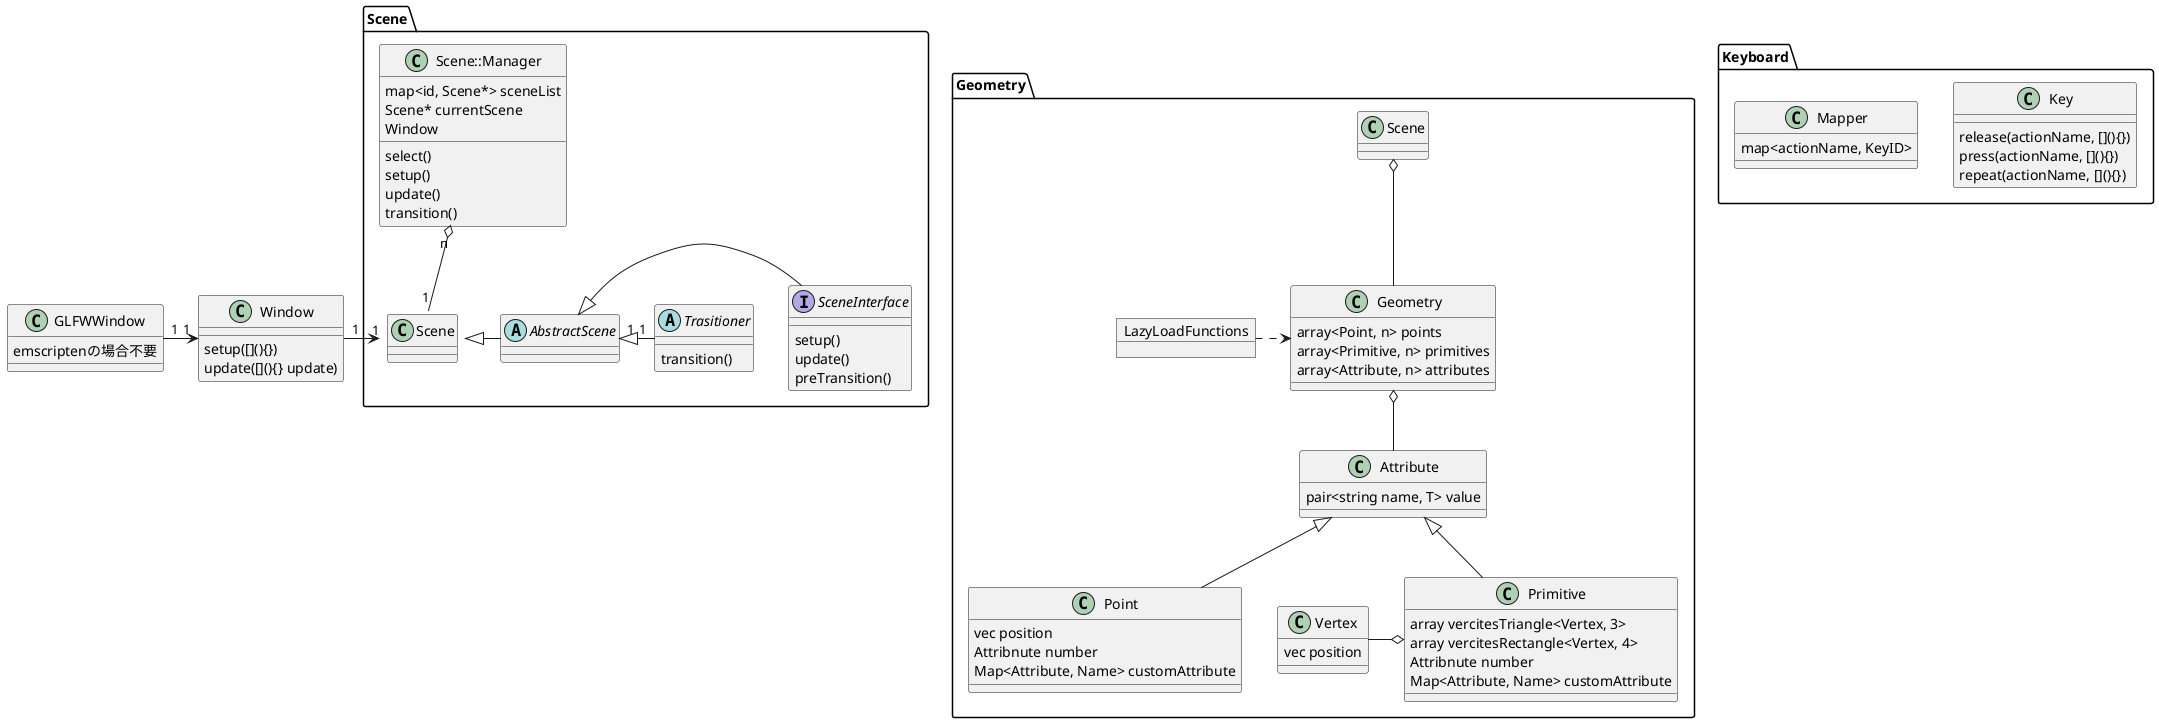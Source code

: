 @startuml thux
' eventは各自のオブジェクトが持ちたい

class GLFWWindow {
    emscriptenの場合不要
}
GLFWWindow "1" -> "1" Window

class Window {
    setup([](){})
    update([](){} update)
}
' Window --> Scene
' Window --> Geometry

package Scene {
    Window "1" -> "1" Scene::Manager
    
    class Scene::Manager {
        'compile time
        map<id, Scene*> sceneList 
        ' str?
        Scene* currentScene
        Window

        select()
        setup()
        update()
        transition()
    }
    Scene::Manager "n" o-- "1" Scene

    Scene <|- AbstractScene
    abstract AbstractScene {
    }

    AbstractScene  <|- SceneInterface
    interface SceneInterface {
        setup()
        update()
        preTransition()
    }

    AbstractScene "1" <|- "1" Trasitioner
    abstract Trasitioner {
        transition()
    }
}

package Keyboard {
    ' 1 : n ? key('e')
    ' 1 : 1 key().press('e')
    class Key {
        release(actionName, [](){})
        press(actionName, [](){})
        repeat(actionName, [](){})
    }

    class Mapper {
        map<actionName, KeyID>
    }
}

package Geometry {
    class Geometry {
        array<Point, n> points
        array<Primitive, n> primitives
        array<Attribute, n> attributes
    }
    Scene o-- Geometry

    Geometry o-- Attribute

    object LazyLoadFunctions {

    }
    LazyLoadFunctions .> Geometry

    class Attribute {
        pair<string name, T> value
    }

    class Point {
        vec position
        Attribnute number
        Map<Attribute, Name> customAttribute
    }
    Attribute <|-- Point

    class Primitive {
        array vercitesTriangle<Vertex, 3>
        array vercitesRectangle<Vertex, 4>
        Attribnute number
        Map<Attribute, Name> customAttribute
    }
    Attribute <|-- Primitive

    class Vertex {
        vec position
    }
    Vertex -o Primitive
    ' Vertex <|- Attribute
}
@enduml